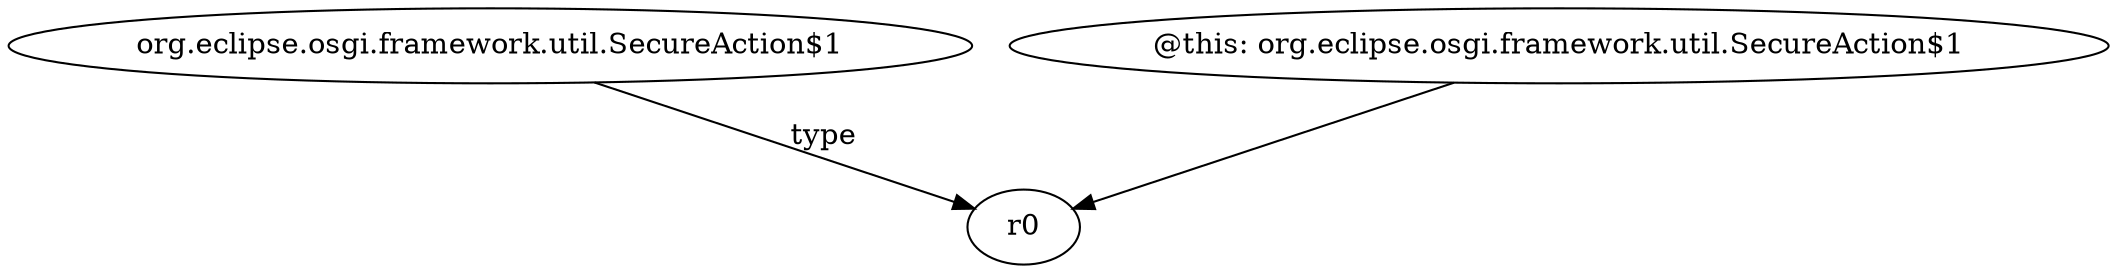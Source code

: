 digraph g {
0[label="org.eclipse.osgi.framework.util.SecureAction$1"]
1[label="r0"]
0->1[label="type"]
2[label="@this: org.eclipse.osgi.framework.util.SecureAction$1"]
2->1[label=""]
}